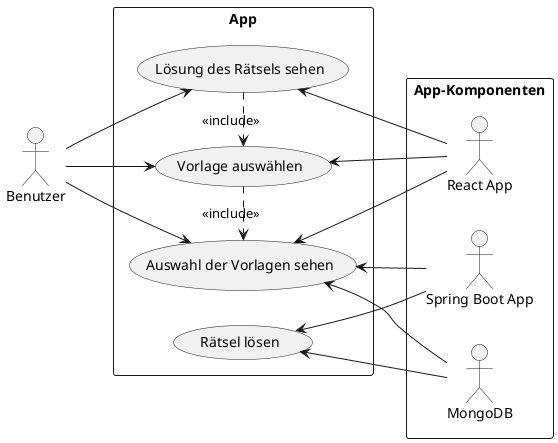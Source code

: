@startuml Wortsuche
left to right direction
rectangle "App" {
usecase "Auswahl der Vorlagen sehen" as Auswahl
usecase "Vorlage auswählen" as Vorlage
usecase "Lösung des Rätsels sehen" as Lösung
usecase "Rätsel lösen" as Lösungfinden
}

' The App-Komponenten package
' Q: How do I put Komponenten on right side App rectangle?
' A: Use the    as Komponenten    notation
rectangle "App-Komponenten" as Komponenten {
actor "React App" as React
actor MongoDB
actor "Spring Boot App" as Spring
}

actor Benutzer as User
Lösung .> Vorlage: <<include>>
Vorlage .> Auswahl: <<include>>
User --> Lösung
User --> Vorlage
User --> Auswahl
Auswahl <-- MongoDB
Auswahl <-- Spring
Auswahl <-- React
Lösung <-- React
Vorlage <-- React
Lösungfinden <-- MongoDB
Lösungfinden <-- Spring
@enduml